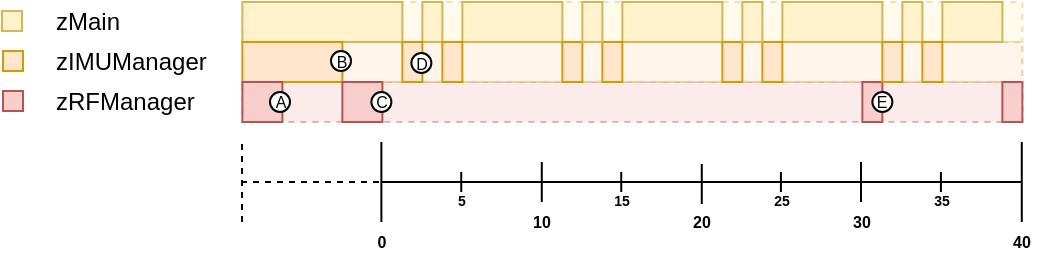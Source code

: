 <mxfile version="13.9.9" type="device"><diagram id="cSuGzzFekDDAHzRVUqsY" name="1"><mxGraphModel dx="2255" dy="846" grid="1" gridSize="10" guides="1" tooltips="1" connect="1" arrows="1" fold="1" page="1" pageScale="1" pageWidth="1169" pageHeight="827" math="0" shadow="0"><root><mxCell id="0"/><mxCell id="1" parent="0"/><mxCell id="j9ezfhy0TxpP28smiaYs-318" value="" style="rounded=0;whiteSpace=wrap;html=1;strokeColor=#d6b656;fillColor=#fff2cc;dashed=1;opacity=40;" parent="1" vertex="1"><mxGeometry x="-759.81" y="300" width="390" height="20" as="geometry"/></mxCell><mxCell id="j9ezfhy0TxpP28smiaYs-272" value="" style="rounded=0;whiteSpace=wrap;html=1;strokeColor=#b85450;fillColor=#f8cecc;dashed=1;opacity=40;" parent="1" vertex="1"><mxGeometry x="-759.81" y="340" width="390" height="20" as="geometry"/></mxCell><mxCell id="rkOUXAN77iIOM3Mfhc3u-1" value="" style="endArrow=none;html=1;" parent="1" edge="1"><mxGeometry width="50" height="50" relative="1" as="geometry"><mxPoint x="-690.11" y="390" as="sourcePoint"/><mxPoint x="-370.31" y="390" as="targetPoint"/></mxGeometry></mxCell><mxCell id="rkOUXAN77iIOM3Mfhc3u-5" value="" style="endArrow=none;html=1;" parent="1" edge="1"><mxGeometry width="50" height="50" relative="1" as="geometry"><mxPoint x="-610.11" y="400" as="sourcePoint"/><mxPoint x="-610.11" y="380" as="targetPoint"/></mxGeometry></mxCell><mxCell id="rkOUXAN77iIOM3Mfhc3u-6" value="" style="endArrow=none;html=1;" parent="1" edge="1"><mxGeometry width="50" height="50" relative="1" as="geometry"><mxPoint x="-530.11" y="401" as="sourcePoint"/><mxPoint x="-530.11" y="381" as="targetPoint"/></mxGeometry></mxCell><mxCell id="rkOUXAN77iIOM3Mfhc3u-7" value="" style="endArrow=none;html=1;" parent="1" edge="1"><mxGeometry width="50" height="50" relative="1" as="geometry"><mxPoint x="-450.51" y="400" as="sourcePoint"/><mxPoint x="-450.51" y="380" as="targetPoint"/></mxGeometry></mxCell><mxCell id="rkOUXAN77iIOM3Mfhc3u-9" value="" style="endArrow=none;html=1;" parent="1" edge="1"><mxGeometry width="50" height="50" relative="1" as="geometry"><mxPoint x="-370.11" y="410" as="sourcePoint"/><mxPoint x="-370.11" y="370" as="targetPoint"/></mxGeometry></mxCell><mxCell id="rkOUXAN77iIOM3Mfhc3u-15" value="" style="endArrow=none;html=1;" parent="1" edge="1"><mxGeometry width="50" height="50" relative="1" as="geometry"><mxPoint x="-690.31" y="410" as="sourcePoint"/><mxPoint x="-690.31" y="370" as="targetPoint"/></mxGeometry></mxCell><mxCell id="mVFFXMDGj7C6MJDyE9RA-14" value="" style="text;html=1;align=center;verticalAlign=middle;whiteSpace=wrap;rounded=0;fontSize=11;fillColor=#ffe6cc;strokeColor=#d79b00;" parent="1" vertex="1"><mxGeometry x="-879.5" y="324.5" width="10.0" height="10" as="geometry"/></mxCell><mxCell id="mVFFXMDGj7C6MJDyE9RA-17" value="zIMUManager" style="text;html=1;strokeColor=none;fillColor=none;align=left;verticalAlign=middle;whiteSpace=wrap;rounded=0;" parent="1" vertex="1"><mxGeometry x="-854.81" y="319.5" width="86" height="20" as="geometry"/></mxCell><mxCell id="DTuaA2-jYgeu0PcUdBHZ-1" value="zRFManager" style="text;html=1;strokeColor=none;fillColor=none;align=left;verticalAlign=middle;whiteSpace=wrap;rounded=0;" parent="1" vertex="1"><mxGeometry x="-854.81" y="340" width="85" height="20" as="geometry"/></mxCell><mxCell id="DTuaA2-jYgeu0PcUdBHZ-3" value="" style="text;html=1;align=center;verticalAlign=middle;whiteSpace=wrap;rounded=0;fontSize=11;fillColor=#f8cecc;strokeColor=#b85450;" parent="1" vertex="1"><mxGeometry x="-879.5" y="344.5" width="10.0" height="10" as="geometry"/></mxCell><mxCell id="DTuaA2-jYgeu0PcUdBHZ-25" value="zMain" style="text;html=1;strokeColor=none;fillColor=none;align=left;verticalAlign=middle;whiteSpace=wrap;rounded=0;" parent="1" vertex="1"><mxGeometry x="-854.81" y="300" width="45" height="20" as="geometry"/></mxCell><mxCell id="DTuaA2-jYgeu0PcUdBHZ-26" value="" style="rounded=0;whiteSpace=wrap;html=1;fillColor=#fff2cc;strokeColor=#d6b656;" parent="1" vertex="1"><mxGeometry x="-880" y="304.5" width="10" height="10" as="geometry"/></mxCell><mxCell id="k1w1IN7rpTPUnMOPxRSH-24" value="" style="endArrow=none;html=1;dashed=1;" parent="1" edge="1"><mxGeometry width="50" height="50" relative="1" as="geometry"><mxPoint x="-760.5" y="390" as="sourcePoint"/><mxPoint x="-690.5" y="390" as="targetPoint"/></mxGeometry></mxCell><mxCell id="k1w1IN7rpTPUnMOPxRSH-25" value="" style="endArrow=none;html=1;dashed=1;" parent="1" edge="1"><mxGeometry width="50" height="50" relative="1" as="geometry"><mxPoint x="-760" y="410" as="sourcePoint"/><mxPoint x="-760" y="370" as="targetPoint"/></mxGeometry></mxCell><mxCell id="j9ezfhy0TxpP28smiaYs-186" value="10" style="text;html=1;strokeColor=none;fillColor=none;align=center;verticalAlign=middle;whiteSpace=wrap;rounded=0;fontSize=8;fontStyle=1" parent="1" vertex="1"><mxGeometry x="-619.91" y="400" width="19.6" height="20" as="geometry"/></mxCell><mxCell id="j9ezfhy0TxpP28smiaYs-187" value="20" style="text;html=1;strokeColor=none;fillColor=none;align=center;verticalAlign=middle;whiteSpace=wrap;rounded=0;fontSize=8;fontStyle=1" parent="1" vertex="1"><mxGeometry x="-539.91" y="400" width="19.6" height="20" as="geometry"/></mxCell><mxCell id="j9ezfhy0TxpP28smiaYs-188" value="0" style="text;html=1;strokeColor=none;fillColor=none;align=center;verticalAlign=middle;whiteSpace=wrap;rounded=0;fontSize=8;fontStyle=1" parent="1" vertex="1"><mxGeometry x="-700.11" y="410" width="19.8" height="20" as="geometry"/></mxCell><mxCell id="j9ezfhy0TxpP28smiaYs-189" value="30" style="text;html=1;strokeColor=none;fillColor=none;align=center;verticalAlign=middle;whiteSpace=wrap;rounded=0;fontSize=8;fontStyle=1" parent="1" vertex="1"><mxGeometry x="-459.91" y="400" width="19.6" height="20" as="geometry"/></mxCell><mxCell id="j9ezfhy0TxpP28smiaYs-190" value="40" style="text;html=1;strokeColor=none;fillColor=none;align=center;verticalAlign=middle;whiteSpace=wrap;rounded=0;fontSize=8;fontStyle=1" parent="1" vertex="1"><mxGeometry x="-379.91" y="410" width="19.6" height="20" as="geometry"/></mxCell><mxCell id="j9ezfhy0TxpP28smiaYs-367" value="" style="endArrow=none;html=1;" parent="1" edge="1"><mxGeometry width="50" height="50" relative="1" as="geometry"><mxPoint x="-650.38" y="395" as="sourcePoint"/><mxPoint x="-650.38" y="385" as="targetPoint"/></mxGeometry></mxCell><mxCell id="j9ezfhy0TxpP28smiaYs-368" value="" style="endArrow=none;html=1;" parent="1" edge="1"><mxGeometry width="50" height="50" relative="1" as="geometry"><mxPoint x="-570.38" y="395" as="sourcePoint"/><mxPoint x="-570.38" y="385" as="targetPoint"/></mxGeometry></mxCell><mxCell id="j9ezfhy0TxpP28smiaYs-372" value="" style="endArrow=none;html=1;" parent="1" edge="1"><mxGeometry width="50" height="50" relative="1" as="geometry"><mxPoint x="-490.54" y="395" as="sourcePoint"/><mxPoint x="-490.54" y="385" as="targetPoint"/></mxGeometry></mxCell><mxCell id="j9ezfhy0TxpP28smiaYs-373" value="" style="endArrow=none;html=1;" parent="1" edge="1"><mxGeometry width="50" height="50" relative="1" as="geometry"><mxPoint x="-410.54" y="395" as="sourcePoint"/><mxPoint x="-410.54" y="385" as="targetPoint"/></mxGeometry></mxCell><mxCell id="j9ezfhy0TxpP28smiaYs-375" value="5" style="text;html=1;strokeColor=none;fillColor=none;align=center;verticalAlign=middle;whiteSpace=wrap;rounded=0;fontSize=7;fontStyle=1" parent="1" vertex="1"><mxGeometry x="-660.31" y="390" width="19.6" height="20" as="geometry"/></mxCell><mxCell id="j9ezfhy0TxpP28smiaYs-376" value="15" style="text;html=1;strokeColor=none;fillColor=none;align=center;verticalAlign=middle;whiteSpace=wrap;rounded=0;fontSize=7;fontStyle=1" parent="1" vertex="1"><mxGeometry x="-580.11" y="390" width="19.6" height="20" as="geometry"/></mxCell><mxCell id="j9ezfhy0TxpP28smiaYs-377" value="25" style="text;html=1;strokeColor=none;fillColor=none;align=center;verticalAlign=middle;whiteSpace=wrap;rounded=0;fontSize=7;fontStyle=1" parent="1" vertex="1"><mxGeometry x="-499.91" y="390" width="19.6" height="20" as="geometry"/></mxCell><mxCell id="j9ezfhy0TxpP28smiaYs-378" value="35" style="text;html=1;strokeColor=none;fillColor=none;align=center;verticalAlign=middle;whiteSpace=wrap;rounded=0;fontSize=7;fontStyle=1" parent="1" vertex="1"><mxGeometry x="-419.91" y="390" width="19.6" height="20" as="geometry"/></mxCell><mxCell id="4M-pNYc3A5qvmiNOQtHQ-1" value="" style="rounded=0;whiteSpace=wrap;html=1;strokeColor=#d79b00;fillColor=#ffe6cc;dashed=1;opacity=40;" parent="1" vertex="1"><mxGeometry x="-709.81" y="320" width="340" height="20" as="geometry"/></mxCell><mxCell id="4M-pNYc3A5qvmiNOQtHQ-26" value="" style="rounded=0;whiteSpace=wrap;html=1;fillColor=#fff2cc;strokeColor=#d6b656;" parent="1" vertex="1"><mxGeometry x="-649.81" y="300" width="50" height="20" as="geometry"/></mxCell><mxCell id="j9ezfhy0TxpP28smiaYs-204" value="" style="rounded=0;whiteSpace=wrap;html=1;strokeColor=#b85450;fillColor=#f8cecc;" parent="1" vertex="1"><mxGeometry x="-379.81" y="340" width="10" height="20" as="geometry"/></mxCell><mxCell id="j9ezfhy0TxpP28smiaYs-206" value="" style="rounded=0;whiteSpace=wrap;html=1;fillColor=#fff2cc;strokeColor=#d6b656;" parent="1" vertex="1"><mxGeometry x="-409.81" y="300" width="30" height="20" as="geometry"/></mxCell><mxCell id="j9ezfhy0TxpP28smiaYs-205" value="" style="rounded=0;whiteSpace=wrap;html=1;fillColor=#f8cecc;strokeColor=#b85450;" parent="1" vertex="1"><mxGeometry x="-449.81" y="340" width="10" height="20" as="geometry"/></mxCell><mxCell id="j9ezfhy0TxpP28smiaYs-338" value="E" style="ellipse;whiteSpace=wrap;html=1;aspect=fixed;fontSize=8;spacingRight=0;" parent="1" vertex="1"><mxGeometry x="-444.81" y="345" width="10" height="10" as="geometry"/></mxCell><mxCell id="DTuaA2-jYgeu0PcUdBHZ-20" value="" style="rounded=0;whiteSpace=wrap;html=1;fillColor=#fff2cc;strokeColor=#d6b656;" parent="1" vertex="1"><mxGeometry x="-759.81" y="300" width="80" height="20" as="geometry"/></mxCell><mxCell id="4M-pNYc3A5qvmiNOQtHQ-2" value="" style="rounded=0;whiteSpace=wrap;html=1;fillColor=#ffe6cc;strokeColor=#d79b00;" parent="1" vertex="1"><mxGeometry x="-759.81" y="320" width="50" height="20" as="geometry"/></mxCell><mxCell id="4M-pNYc3A5qvmiNOQtHQ-3" value="B" style="ellipse;whiteSpace=wrap;html=1;aspect=fixed;fontSize=8;spacingRight=0;" parent="1" vertex="1"><mxGeometry x="-715.5" y="324.5" width="10" height="10" as="geometry"/></mxCell><mxCell id="j9ezfhy0TxpP28smiaYs-138" value="" style="rounded=0;whiteSpace=wrap;html=1;fillColor=#f8cecc;strokeColor=#b85450;" parent="1" vertex="1"><mxGeometry x="-709.81" y="340" width="20" height="20" as="geometry"/></mxCell><mxCell id="MElpWSM9FPOYWnsPrE3x-22" value="" style="rounded=0;whiteSpace=wrap;html=1;fillColor=#f8cecc;strokeColor=#b85450;" parent="1" vertex="1"><mxGeometry x="-759.81" y="340" width="20" height="20" as="geometry"/></mxCell><mxCell id="j9ezfhy0TxpP28smiaYs-164" value="A" style="ellipse;whiteSpace=wrap;html=1;aspect=fixed;fontSize=8;spacingRight=-1;" parent="1" vertex="1"><mxGeometry x="-746" y="345" width="10" height="10" as="geometry"/></mxCell><mxCell id="j9ezfhy0TxpP28smiaYs-177" value="C" style="ellipse;whiteSpace=wrap;html=1;aspect=fixed;fontSize=8;align=center;verticalAlign=middle;spacingRight=0;spacingLeft=0;" parent="1" vertex="1"><mxGeometry x="-695.31" y="345" width="10" height="10" as="geometry"/></mxCell><mxCell id="4M-pNYc3A5qvmiNOQtHQ-29" value="" style="rounded=0;whiteSpace=wrap;html=1;fillColor=#fff2cc;strokeColor=#d6b656;" parent="1" vertex="1"><mxGeometry x="-429.81" y="300" width="10" height="20" as="geometry"/></mxCell><mxCell id="4M-pNYc3A5qvmiNOQtHQ-30" value="" style="rounded=0;whiteSpace=wrap;html=1;fillColor=#fff2cc;strokeColor=#d6b656;" parent="1" vertex="1"><mxGeometry x="-569.81" y="300" width="50" height="20" as="geometry"/></mxCell><mxCell id="4M-pNYc3A5qvmiNOQtHQ-31" value="" style="rounded=0;whiteSpace=wrap;html=1;fillColor=#fff2cc;strokeColor=#d6b656;" parent="1" vertex="1"><mxGeometry x="-489.81" y="300" width="50" height="20" as="geometry"/></mxCell><mxCell id="4M-pNYc3A5qvmiNOQtHQ-5" value="" style="rounded=0;whiteSpace=wrap;html=1;fillColor=#ffe6cc;strokeColor=#d79b00;" parent="1" vertex="1"><mxGeometry x="-599.81" y="320" width="10" height="20" as="geometry"/></mxCell><mxCell id="4M-pNYc3A5qvmiNOQtHQ-6" value="" style="rounded=0;whiteSpace=wrap;html=1;fillColor=#ffe6cc;strokeColor=#d79b00;" parent="1" vertex="1"><mxGeometry x="-519.81" y="320" width="10" height="20" as="geometry"/></mxCell><mxCell id="4M-pNYc3A5qvmiNOQtHQ-7" value="" style="rounded=0;whiteSpace=wrap;html=1;fillColor=#ffe6cc;strokeColor=#d79b00;" parent="1" vertex="1"><mxGeometry x="-439.81" y="320" width="10" height="20" as="geometry"/></mxCell><mxCell id="4M-pNYc3A5qvmiNOQtHQ-21" value="" style="rounded=0;whiteSpace=wrap;html=1;fillColor=#ffe6cc;strokeColor=#d79b00;" parent="1" vertex="1"><mxGeometry x="-579.81" y="320" width="10" height="20" as="geometry"/></mxCell><mxCell id="4M-pNYc3A5qvmiNOQtHQ-22" value="" style="rounded=0;whiteSpace=wrap;html=1;fillColor=#ffe6cc;strokeColor=#d79b00;" parent="1" vertex="1"><mxGeometry x="-499.81" y="320" width="10" height="20" as="geometry"/></mxCell><mxCell id="4M-pNYc3A5qvmiNOQtHQ-23" value="" style="rounded=0;whiteSpace=wrap;html=1;fillColor=#ffe6cc;strokeColor=#d79b00;" parent="1" vertex="1"><mxGeometry x="-419.81" y="320" width="10" height="20" as="geometry"/></mxCell><mxCell id="4M-pNYc3A5qvmiNOQtHQ-129" value="" style="rounded=0;whiteSpace=wrap;html=1;fillColor=#fff2cc;strokeColor=#d6b656;" parent="1" vertex="1"><mxGeometry x="-509.81" y="300" width="10" height="20" as="geometry"/></mxCell><mxCell id="4M-pNYc3A5qvmiNOQtHQ-130" value="" style="rounded=0;whiteSpace=wrap;html=1;fillColor=#fff2cc;strokeColor=#d6b656;" parent="1" vertex="1"><mxGeometry x="-589.81" y="300" width="10" height="20" as="geometry"/></mxCell><mxCell id="4M-pNYc3A5qvmiNOQtHQ-131" value="" style="rounded=0;whiteSpace=wrap;html=1;fillColor=#fff2cc;strokeColor=#d6b656;" parent="1" vertex="1"><mxGeometry x="-669.81" y="300" width="10" height="20" as="geometry"/></mxCell><mxCell id="4M-pNYc3A5qvmiNOQtHQ-20" value="" style="rounded=0;whiteSpace=wrap;html=1;fillColor=#ffe6cc;strokeColor=#d79b00;" parent="1" vertex="1"><mxGeometry x="-659.81" y="320" width="10" height="20" as="geometry"/></mxCell><mxCell id="4M-pNYc3A5qvmiNOQtHQ-4" value="" style="rounded=0;whiteSpace=wrap;html=1;fillColor=#ffe6cc;strokeColor=#d79b00;" parent="1" vertex="1"><mxGeometry x="-679.81" y="320" width="10" height="20" as="geometry"/></mxCell><mxCell id="4M-pNYc3A5qvmiNOQtHQ-8" value="D" style="ellipse;whiteSpace=wrap;html=1;aspect=fixed;fontSize=8;" parent="1" vertex="1"><mxGeometry x="-675.31" y="325.5" width="10" height="10" as="geometry"/></mxCell></root></mxGraphModel></diagram></mxfile>